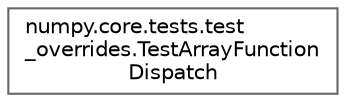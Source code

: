digraph "Graphical Class Hierarchy"
{
 // LATEX_PDF_SIZE
  bgcolor="transparent";
  edge [fontname=Helvetica,fontsize=10,labelfontname=Helvetica,labelfontsize=10];
  node [fontname=Helvetica,fontsize=10,shape=box,height=0.2,width=0.4];
  rankdir="LR";
  Node0 [id="Node000000",label="numpy.core.tests.test\l_overrides.TestArrayFunction\lDispatch",height=0.2,width=0.4,color="grey40", fillcolor="white", style="filled",URL="$dd/dd4/classnumpy_1_1core_1_1tests_1_1test__overrides_1_1TestArrayFunctionDispatch.html",tooltip=" "];
}
